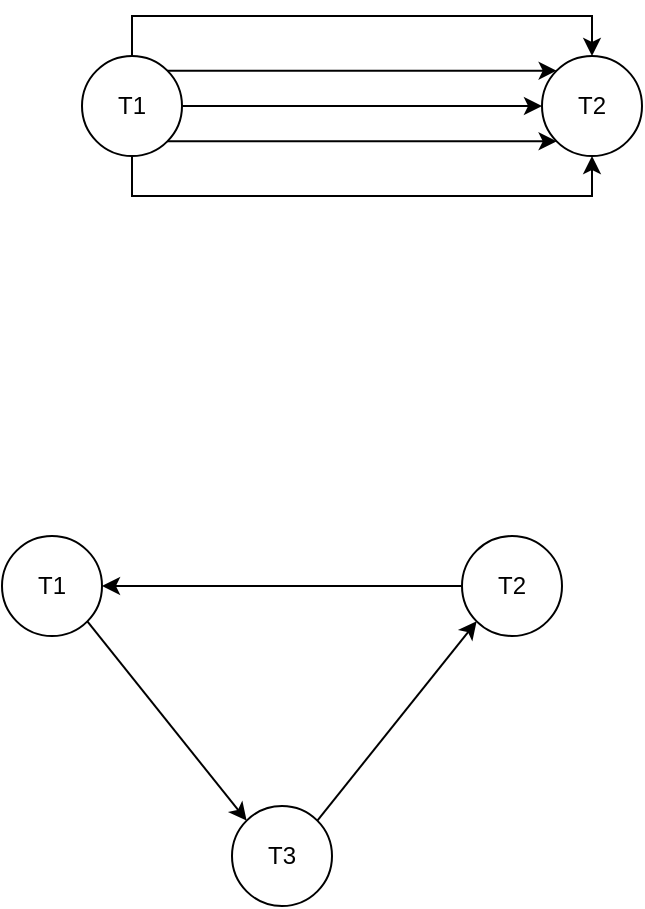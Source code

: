 <mxfile version="26.1.1">
  <diagram name="Page-1" id="c-G-5LoDOLamyuXIpxEz">
    <mxGraphModel dx="1434" dy="782" grid="1" gridSize="10" guides="1" tooltips="1" connect="1" arrows="1" fold="1" page="1" pageScale="1" pageWidth="850" pageHeight="1100" math="0" shadow="0">
      <root>
        <mxCell id="0" />
        <mxCell id="1" parent="0" />
        <mxCell id="u7qCnwPZNz6O6XRO4Yd9-4" style="edgeStyle=orthogonalEdgeStyle;rounded=0;orthogonalLoop=1;jettySize=auto;html=1;exitX=0.5;exitY=1;exitDx=0;exitDy=0;entryX=0.5;entryY=1;entryDx=0;entryDy=0;" edge="1" parent="1" source="u7qCnwPZNz6O6XRO4Yd9-1" target="u7qCnwPZNz6O6XRO4Yd9-2">
          <mxGeometry relative="1" as="geometry" />
        </mxCell>
        <mxCell id="u7qCnwPZNz6O6XRO4Yd9-5" style="edgeStyle=orthogonalEdgeStyle;rounded=0;orthogonalLoop=1;jettySize=auto;html=1;exitX=1;exitY=1;exitDx=0;exitDy=0;entryX=0;entryY=1;entryDx=0;entryDy=0;" edge="1" parent="1" source="u7qCnwPZNz6O6XRO4Yd9-1" target="u7qCnwPZNz6O6XRO4Yd9-2">
          <mxGeometry relative="1" as="geometry" />
        </mxCell>
        <mxCell id="u7qCnwPZNz6O6XRO4Yd9-6" style="edgeStyle=orthogonalEdgeStyle;rounded=0;orthogonalLoop=1;jettySize=auto;html=1;exitX=1;exitY=0.5;exitDx=0;exitDy=0;entryX=0;entryY=0.5;entryDx=0;entryDy=0;" edge="1" parent="1" source="u7qCnwPZNz6O6XRO4Yd9-1" target="u7qCnwPZNz6O6XRO4Yd9-2">
          <mxGeometry relative="1" as="geometry" />
        </mxCell>
        <mxCell id="u7qCnwPZNz6O6XRO4Yd9-7" style="edgeStyle=orthogonalEdgeStyle;rounded=0;orthogonalLoop=1;jettySize=auto;html=1;exitX=1;exitY=0;exitDx=0;exitDy=0;entryX=0;entryY=0;entryDx=0;entryDy=0;" edge="1" parent="1" source="u7qCnwPZNz6O6XRO4Yd9-1" target="u7qCnwPZNz6O6XRO4Yd9-2">
          <mxGeometry relative="1" as="geometry" />
        </mxCell>
        <mxCell id="u7qCnwPZNz6O6XRO4Yd9-8" style="edgeStyle=orthogonalEdgeStyle;rounded=0;orthogonalLoop=1;jettySize=auto;html=1;exitX=0.5;exitY=0;exitDx=0;exitDy=0;entryX=0.5;entryY=0;entryDx=0;entryDy=0;" edge="1" parent="1" source="u7qCnwPZNz6O6XRO4Yd9-1" target="u7qCnwPZNz6O6XRO4Yd9-2">
          <mxGeometry relative="1" as="geometry" />
        </mxCell>
        <mxCell id="u7qCnwPZNz6O6XRO4Yd9-1" value="T1" style="ellipse;whiteSpace=wrap;html=1;aspect=fixed;" vertex="1" parent="1">
          <mxGeometry x="120" y="150" width="50" height="50" as="geometry" />
        </mxCell>
        <mxCell id="u7qCnwPZNz6O6XRO4Yd9-2" value="T2" style="ellipse;whiteSpace=wrap;html=1;aspect=fixed;" vertex="1" parent="1">
          <mxGeometry x="350" y="150" width="50" height="50" as="geometry" />
        </mxCell>
        <mxCell id="u7qCnwPZNz6O6XRO4Yd9-12" style="rounded=0;orthogonalLoop=1;jettySize=auto;html=1;exitX=1;exitY=1;exitDx=0;exitDy=0;entryX=0;entryY=0;entryDx=0;entryDy=0;" edge="1" parent="1" source="u7qCnwPZNz6O6XRO4Yd9-9" target="u7qCnwPZNz6O6XRO4Yd9-11">
          <mxGeometry relative="1" as="geometry" />
        </mxCell>
        <mxCell id="u7qCnwPZNz6O6XRO4Yd9-9" value="T1" style="ellipse;whiteSpace=wrap;html=1;aspect=fixed;" vertex="1" parent="1">
          <mxGeometry x="80" y="390" width="50" height="50" as="geometry" />
        </mxCell>
        <mxCell id="u7qCnwPZNz6O6XRO4Yd9-13" style="edgeStyle=orthogonalEdgeStyle;rounded=0;orthogonalLoop=1;jettySize=auto;html=1;exitX=0;exitY=0.5;exitDx=0;exitDy=0;entryX=1;entryY=0.5;entryDx=0;entryDy=0;" edge="1" parent="1" source="u7qCnwPZNz6O6XRO4Yd9-10" target="u7qCnwPZNz6O6XRO4Yd9-9">
          <mxGeometry relative="1" as="geometry" />
        </mxCell>
        <mxCell id="u7qCnwPZNz6O6XRO4Yd9-10" value="T2" style="ellipse;whiteSpace=wrap;html=1;aspect=fixed;" vertex="1" parent="1">
          <mxGeometry x="310" y="390" width="50" height="50" as="geometry" />
        </mxCell>
        <mxCell id="u7qCnwPZNz6O6XRO4Yd9-14" style="rounded=0;orthogonalLoop=1;jettySize=auto;html=1;exitX=1;exitY=0;exitDx=0;exitDy=0;entryX=0;entryY=1;entryDx=0;entryDy=0;" edge="1" parent="1" source="u7qCnwPZNz6O6XRO4Yd9-11" target="u7qCnwPZNz6O6XRO4Yd9-10">
          <mxGeometry relative="1" as="geometry" />
        </mxCell>
        <mxCell id="u7qCnwPZNz6O6XRO4Yd9-11" value="T3" style="ellipse;whiteSpace=wrap;html=1;aspect=fixed;" vertex="1" parent="1">
          <mxGeometry x="195" y="525" width="50" height="50" as="geometry" />
        </mxCell>
      </root>
    </mxGraphModel>
  </diagram>
</mxfile>
